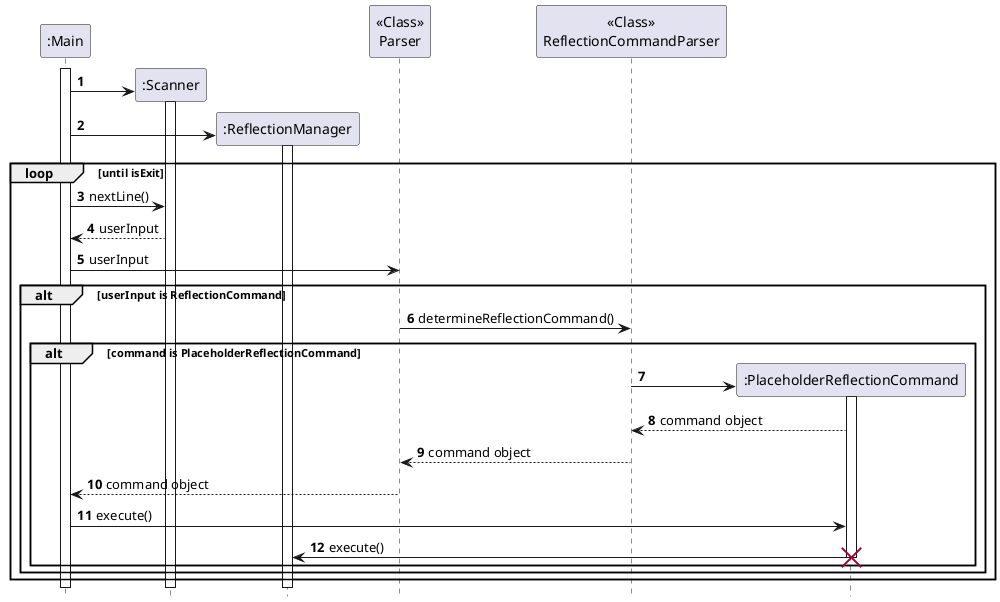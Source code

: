 @startuml
'https://plantuml.com/sequence-diagram

autonumber

participant ":Main" as Main
participant ":Scanner" as Scanner
participant ":ReflectionManager" as ReflectionManager
participant "<<Class>>\nParser" as Parser
participant "<<Class>>\nReflectionCommandParser" as ReflectionCommandParser
participant ":PlaceholderReflectionCommand" as PlaceholderReflectionCommand

hide footbox

activate Main

create Scanner
Main -> Scanner
activate Scanner

create ReflectionManager
Main -> ReflectionManager
activate ReflectionManager

loop until isExit

    Main -> Scanner: nextLine()
    Scanner --> Main: userInput
    Main -> Parser: userInput
    alt userInput is ReflectionCommand
        Parser -> ReflectionCommandParser: determineReflectionCommand()
        alt command is PlaceholderReflectionCommand
            create PlaceholderReflectionCommand
            ReflectionCommandParser -> PlaceholderReflectionCommand
            activate PlaceholderReflectionCommand
            PlaceholderReflectionCommand --> ReflectionCommandParser: command object
            ReflectionCommandParser --> Parser: command object
            Parser --> Main: command object
            Main -> PlaceholderReflectionCommand: execute()
            PlaceholderReflectionCommand -> ReflectionManager: execute()
            destroy PlaceholderReflectionCommand
        end
    end
end


@enduml

@enduml